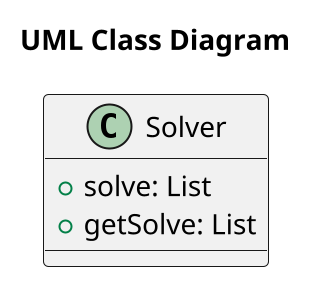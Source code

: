 @startuml main
scale 2
title "UML Class Diagram"
class Solver
{
    + solve: List
    + getSolve: List
}
@enduml